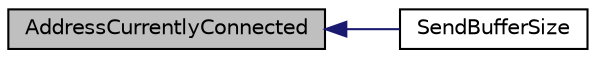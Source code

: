 digraph "AddressCurrentlyConnected"
{
  edge [fontname="Helvetica",fontsize="10",labelfontname="Helvetica",labelfontsize="10"];
  node [fontname="Helvetica",fontsize="10",shape=record];
  rankdir="LR";
  Node56 [label="AddressCurrentlyConnected",height=0.2,width=0.4,color="black", fillcolor="grey75", style="filled", fontcolor="black"];
  Node56 -> Node57 [dir="back",color="midnightblue",fontsize="10",style="solid",fontname="Helvetica"];
  Node57 [label="SendBufferSize",height=0.2,width=0.4,color="black", fillcolor="white", style="filled",URL="$net_8h.html#a13f289d6233bd32b78a38793f76bdccb"];
}
